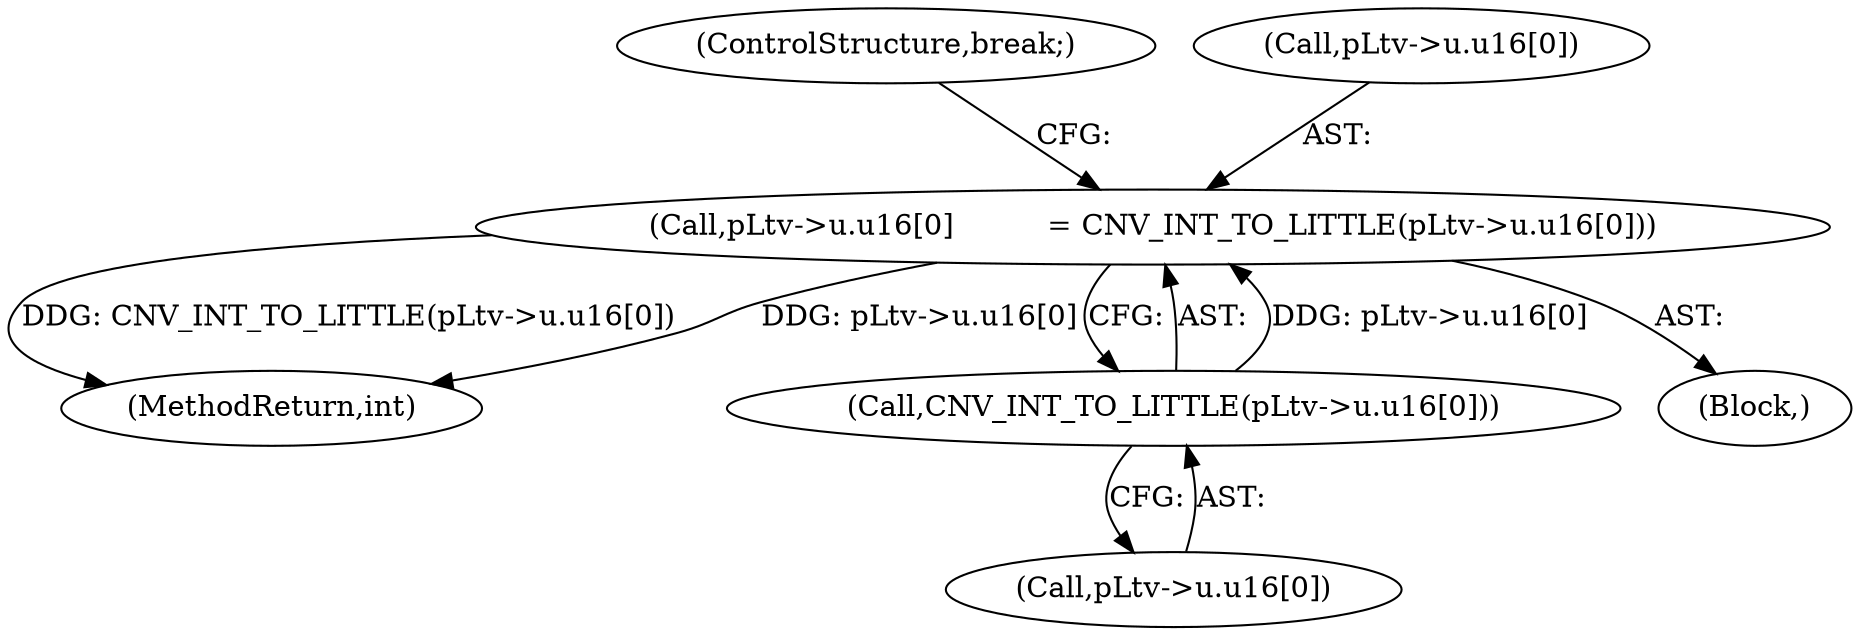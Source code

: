 digraph "0_linux_b5e2f339865fb443107e5b10603e53bbc92dc054_0@array" {
"1000980" [label="(Call,pLtv->u.u16[0]          = CNV_INT_TO_LITTLE(pLtv->u.u16[0]))"];
"1000988" [label="(Call,CNV_INT_TO_LITTLE(pLtv->u.u16[0]))"];
"1002520" [label="(MethodReturn,int)"];
"1000996" [label="(ControlStructure,break;)"];
"1000981" [label="(Call,pLtv->u.u16[0])"];
"1000989" [label="(Call,pLtv->u.u16[0])"];
"1000980" [label="(Call,pLtv->u.u16[0]          = CNV_INT_TO_LITTLE(pLtv->u.u16[0]))"];
"1000412" [label="(Block,)"];
"1000988" [label="(Call,CNV_INT_TO_LITTLE(pLtv->u.u16[0]))"];
"1000980" -> "1000412"  [label="AST: "];
"1000980" -> "1000988"  [label="CFG: "];
"1000981" -> "1000980"  [label="AST: "];
"1000988" -> "1000980"  [label="AST: "];
"1000996" -> "1000980"  [label="CFG: "];
"1000980" -> "1002520"  [label="DDG: CNV_INT_TO_LITTLE(pLtv->u.u16[0])"];
"1000980" -> "1002520"  [label="DDG: pLtv->u.u16[0]"];
"1000988" -> "1000980"  [label="DDG: pLtv->u.u16[0]"];
"1000988" -> "1000989"  [label="CFG: "];
"1000989" -> "1000988"  [label="AST: "];
}
